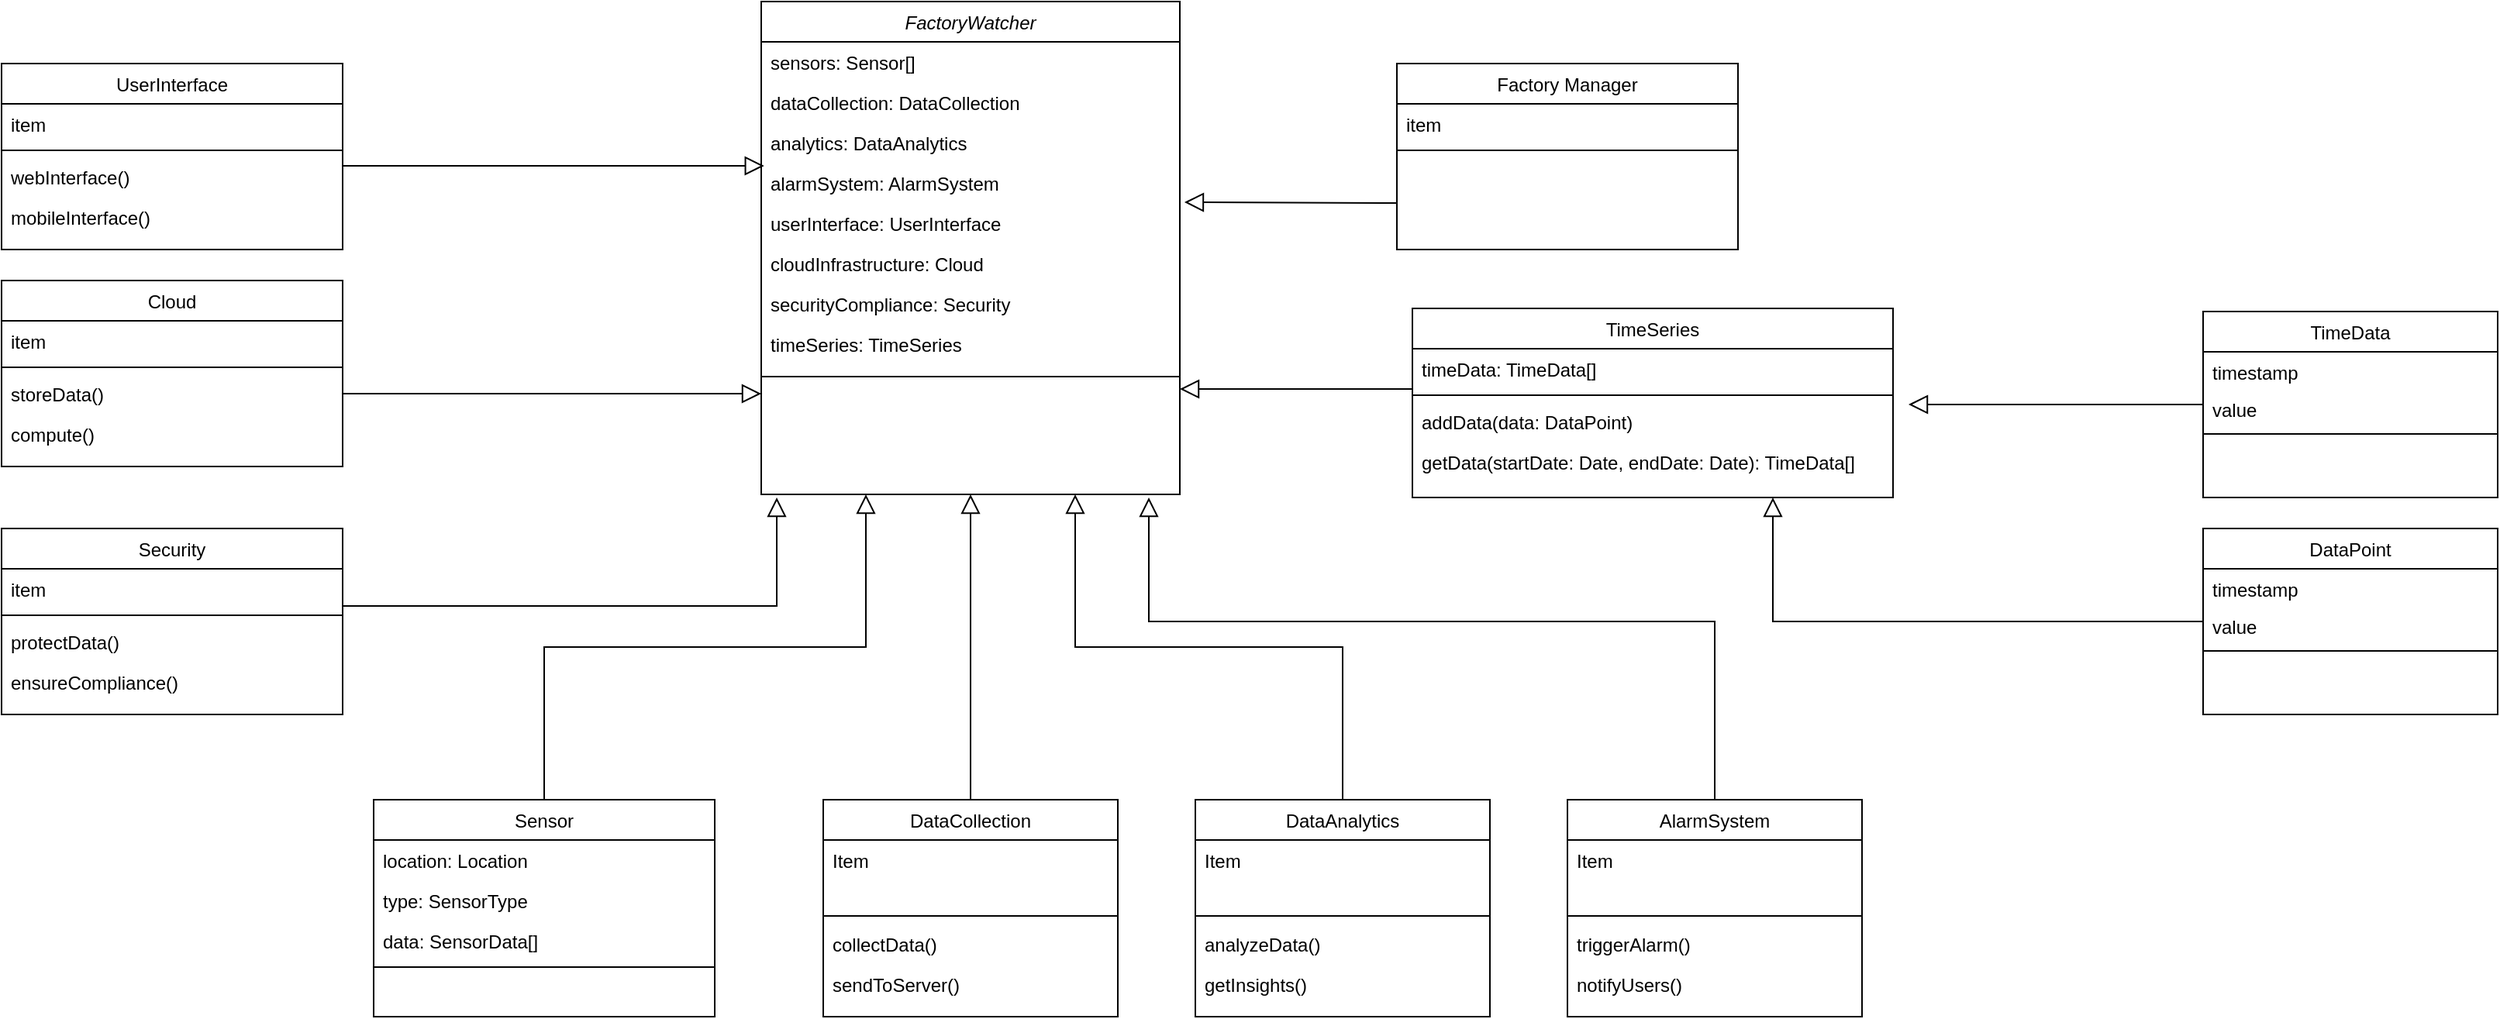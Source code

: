 <mxfile version="22.0.6" type="github">
  <diagram id="C5RBs43oDa-KdzZeNtuy" name="Page-1">
    <mxGraphModel dx="2261" dy="788" grid="1" gridSize="10" guides="1" tooltips="1" connect="1" arrows="1" fold="1" page="1" pageScale="1" pageWidth="827" pageHeight="1169" math="0" shadow="0">
      <root>
        <mxCell id="WIyWlLk6GJQsqaUBKTNV-0" />
        <mxCell id="WIyWlLk6GJQsqaUBKTNV-1" parent="WIyWlLk6GJQsqaUBKTNV-0" />
        <mxCell id="zkfFHV4jXpPFQw0GAbJ--0" value="FactoryWatcher" style="swimlane;fontStyle=2;align=center;verticalAlign=top;childLayout=stackLayout;horizontal=1;startSize=26;horizontalStack=0;resizeParent=1;resizeLast=0;collapsible=1;marginBottom=0;rounded=0;shadow=0;strokeWidth=1;" parent="WIyWlLk6GJQsqaUBKTNV-1" vertex="1">
          <mxGeometry x="70" width="270" height="318" as="geometry">
            <mxRectangle x="230" y="140" width="160" height="26" as="alternateBounds" />
          </mxGeometry>
        </mxCell>
        <mxCell id="zkfFHV4jXpPFQw0GAbJ--1" value="sensors: Sensor[]" style="text;align=left;verticalAlign=top;spacingLeft=4;spacingRight=4;overflow=hidden;rotatable=0;points=[[0,0.5],[1,0.5]];portConstraint=eastwest;" parent="zkfFHV4jXpPFQw0GAbJ--0" vertex="1">
          <mxGeometry y="26" width="270" height="26" as="geometry" />
        </mxCell>
        <mxCell id="zkfFHV4jXpPFQw0GAbJ--2" value="dataCollection: DataCollection" style="text;align=left;verticalAlign=top;spacingLeft=4;spacingRight=4;overflow=hidden;rotatable=0;points=[[0,0.5],[1,0.5]];portConstraint=eastwest;rounded=0;shadow=0;html=0;" parent="zkfFHV4jXpPFQw0GAbJ--0" vertex="1">
          <mxGeometry y="52" width="270" height="26" as="geometry" />
        </mxCell>
        <mxCell id="zkfFHV4jXpPFQw0GAbJ--3" value="analytics: DataAnalytics" style="text;align=left;verticalAlign=top;spacingLeft=4;spacingRight=4;overflow=hidden;rotatable=0;points=[[0,0.5],[1,0.5]];portConstraint=eastwest;rounded=0;shadow=0;html=0;" parent="zkfFHV4jXpPFQw0GAbJ--0" vertex="1">
          <mxGeometry y="78" width="270" height="26" as="geometry" />
        </mxCell>
        <mxCell id="JZs6T0dWrCnK6FmbB3lf-0" value="alarmSystem: AlarmSystem" style="text;align=left;verticalAlign=top;spacingLeft=4;spacingRight=4;overflow=hidden;rotatable=0;points=[[0,0.5],[1,0.5]];portConstraint=eastwest;rounded=0;shadow=0;html=0;" vertex="1" parent="zkfFHV4jXpPFQw0GAbJ--0">
          <mxGeometry y="104" width="270" height="26" as="geometry" />
        </mxCell>
        <mxCell id="JZs6T0dWrCnK6FmbB3lf-1" value="userInterface: UserInterface" style="text;align=left;verticalAlign=top;spacingLeft=4;spacingRight=4;overflow=hidden;rotatable=0;points=[[0,0.5],[1,0.5]];portConstraint=eastwest;rounded=0;shadow=0;html=0;" vertex="1" parent="zkfFHV4jXpPFQw0GAbJ--0">
          <mxGeometry y="130" width="270" height="26" as="geometry" />
        </mxCell>
        <mxCell id="JZs6T0dWrCnK6FmbB3lf-2" value="cloudInfrastructure: Cloud" style="text;align=left;verticalAlign=top;spacingLeft=4;spacingRight=4;overflow=hidden;rotatable=0;points=[[0,0.5],[1,0.5]];portConstraint=eastwest;rounded=0;shadow=0;html=0;" vertex="1" parent="zkfFHV4jXpPFQw0GAbJ--0">
          <mxGeometry y="156" width="270" height="26" as="geometry" />
        </mxCell>
        <mxCell id="JZs6T0dWrCnK6FmbB3lf-3" value="securityCompliance: Security" style="text;align=left;verticalAlign=top;spacingLeft=4;spacingRight=4;overflow=hidden;rotatable=0;points=[[0,0.5],[1,0.5]];portConstraint=eastwest;rounded=0;shadow=0;html=0;" vertex="1" parent="zkfFHV4jXpPFQw0GAbJ--0">
          <mxGeometry y="182" width="270" height="26" as="geometry" />
        </mxCell>
        <mxCell id="JZs6T0dWrCnK6FmbB3lf-4" value="timeSeries: TimeSeries" style="text;align=left;verticalAlign=top;spacingLeft=4;spacingRight=4;overflow=hidden;rotatable=0;points=[[0,0.5],[1,0.5]];portConstraint=eastwest;rounded=0;shadow=0;html=0;" vertex="1" parent="zkfFHV4jXpPFQw0GAbJ--0">
          <mxGeometry y="208" width="270" height="26" as="geometry" />
        </mxCell>
        <mxCell id="zkfFHV4jXpPFQw0GAbJ--4" value="" style="line;html=1;strokeWidth=1;align=left;verticalAlign=middle;spacingTop=-1;spacingLeft=3;spacingRight=3;rotatable=0;labelPosition=right;points=[];portConstraint=eastwest;" parent="zkfFHV4jXpPFQw0GAbJ--0" vertex="1">
          <mxGeometry y="234" width="270" height="16" as="geometry" />
        </mxCell>
        <mxCell id="zkfFHV4jXpPFQw0GAbJ--6" value="Sensor   " style="swimlane;fontStyle=0;align=center;verticalAlign=top;childLayout=stackLayout;horizontal=1;startSize=26;horizontalStack=0;resizeParent=1;resizeLast=0;collapsible=1;marginBottom=0;rounded=0;shadow=0;strokeWidth=1;" parent="WIyWlLk6GJQsqaUBKTNV-1" vertex="1">
          <mxGeometry x="-180" y="515" width="220" height="140" as="geometry">
            <mxRectangle x="130" y="380" width="160" height="26" as="alternateBounds" />
          </mxGeometry>
        </mxCell>
        <mxCell id="zkfFHV4jXpPFQw0GAbJ--7" value="location: Location" style="text;align=left;verticalAlign=top;spacingLeft=4;spacingRight=4;overflow=hidden;rotatable=0;points=[[0,0.5],[1,0.5]];portConstraint=eastwest;" parent="zkfFHV4jXpPFQw0GAbJ--6" vertex="1">
          <mxGeometry y="26" width="220" height="26" as="geometry" />
        </mxCell>
        <mxCell id="zkfFHV4jXpPFQw0GAbJ--8" value="type: SensorType" style="text;align=left;verticalAlign=top;spacingLeft=4;spacingRight=4;overflow=hidden;rotatable=0;points=[[0,0.5],[1,0.5]];portConstraint=eastwest;rounded=0;shadow=0;html=0;" parent="zkfFHV4jXpPFQw0GAbJ--6" vertex="1">
          <mxGeometry y="52" width="220" height="26" as="geometry" />
        </mxCell>
        <mxCell id="JZs6T0dWrCnK6FmbB3lf-5" value="data: SensorData[]" style="text;align=left;verticalAlign=top;spacingLeft=4;spacingRight=4;overflow=hidden;rotatable=0;points=[[0,0.5],[1,0.5]];portConstraint=eastwest;rounded=0;shadow=0;html=0;" vertex="1" parent="zkfFHV4jXpPFQw0GAbJ--6">
          <mxGeometry y="78" width="220" height="26" as="geometry" />
        </mxCell>
        <mxCell id="zkfFHV4jXpPFQw0GAbJ--9" value="" style="line;html=1;strokeWidth=1;align=left;verticalAlign=middle;spacingTop=-1;spacingLeft=3;spacingRight=3;rotatable=0;labelPosition=right;points=[];portConstraint=eastwest;" parent="zkfFHV4jXpPFQw0GAbJ--6" vertex="1">
          <mxGeometry y="104" width="220" height="8" as="geometry" />
        </mxCell>
        <mxCell id="zkfFHV4jXpPFQw0GAbJ--12" value="" style="endArrow=block;endSize=10;endFill=0;shadow=0;strokeWidth=1;rounded=0;edgeStyle=elbowEdgeStyle;elbow=vertical;entryX=0.25;entryY=1;entryDx=0;entryDy=0;" parent="WIyWlLk6GJQsqaUBKTNV-1" source="zkfFHV4jXpPFQw0GAbJ--6" target="zkfFHV4jXpPFQw0GAbJ--0" edge="1">
          <mxGeometry width="160" relative="1" as="geometry">
            <mxPoint x="200" y="203" as="sourcePoint" />
            <mxPoint x="200" y="203" as="targetPoint" />
          </mxGeometry>
        </mxCell>
        <mxCell id="zkfFHV4jXpPFQw0GAbJ--13" value="DataCollection   " style="swimlane;fontStyle=0;align=center;verticalAlign=top;childLayout=stackLayout;horizontal=1;startSize=26;horizontalStack=0;resizeParent=1;resizeLast=0;collapsible=1;marginBottom=0;rounded=0;shadow=0;strokeWidth=1;" parent="WIyWlLk6GJQsqaUBKTNV-1" vertex="1">
          <mxGeometry x="110" y="515" width="190" height="140" as="geometry">
            <mxRectangle x="340" y="380" width="170" height="26" as="alternateBounds" />
          </mxGeometry>
        </mxCell>
        <mxCell id="zkfFHV4jXpPFQw0GAbJ--14" value="Item" style="text;align=left;verticalAlign=top;spacingLeft=4;spacingRight=4;overflow=hidden;rotatable=0;points=[[0,0.5],[1,0.5]];portConstraint=eastwest;" parent="zkfFHV4jXpPFQw0GAbJ--13" vertex="1">
          <mxGeometry y="26" width="190" height="44" as="geometry" />
        </mxCell>
        <mxCell id="zkfFHV4jXpPFQw0GAbJ--15" value="" style="line;html=1;strokeWidth=1;align=left;verticalAlign=middle;spacingTop=-1;spacingLeft=3;spacingRight=3;rotatable=0;labelPosition=right;points=[];portConstraint=eastwest;" parent="zkfFHV4jXpPFQw0GAbJ--13" vertex="1">
          <mxGeometry y="70" width="190" height="10" as="geometry" />
        </mxCell>
        <mxCell id="JZs6T0dWrCnK6FmbB3lf-6" value="collectData()" style="text;align=left;verticalAlign=top;spacingLeft=4;spacingRight=4;overflow=hidden;rotatable=0;points=[[0,0.5],[1,0.5]];portConstraint=eastwest;" vertex="1" parent="zkfFHV4jXpPFQw0GAbJ--13">
          <mxGeometry y="80" width="190" height="26" as="geometry" />
        </mxCell>
        <mxCell id="JZs6T0dWrCnK6FmbB3lf-7" value="sendToServer()" style="text;align=left;verticalAlign=top;spacingLeft=4;spacingRight=4;overflow=hidden;rotatable=0;points=[[0,0.5],[1,0.5]];portConstraint=eastwest;" vertex="1" parent="zkfFHV4jXpPFQw0GAbJ--13">
          <mxGeometry y="106" width="190" height="26" as="geometry" />
        </mxCell>
        <mxCell id="zkfFHV4jXpPFQw0GAbJ--16" value="" style="endArrow=block;endSize=10;endFill=0;shadow=0;strokeWidth=1;rounded=0;edgeStyle=elbowEdgeStyle;elbow=vertical;" parent="WIyWlLk6GJQsqaUBKTNV-1" source="zkfFHV4jXpPFQw0GAbJ--13" target="zkfFHV4jXpPFQw0GAbJ--0" edge="1">
          <mxGeometry width="160" relative="1" as="geometry">
            <mxPoint x="210" y="373" as="sourcePoint" />
            <mxPoint x="310" y="271" as="targetPoint" />
          </mxGeometry>
        </mxCell>
        <mxCell id="JZs6T0dWrCnK6FmbB3lf-8" value="DataAnalytics" style="swimlane;fontStyle=0;align=center;verticalAlign=top;childLayout=stackLayout;horizontal=1;startSize=26;horizontalStack=0;resizeParent=1;resizeLast=0;collapsible=1;marginBottom=0;rounded=0;shadow=0;strokeWidth=1;" vertex="1" parent="WIyWlLk6GJQsqaUBKTNV-1">
          <mxGeometry x="350" y="515" width="190" height="140" as="geometry">
            <mxRectangle x="340" y="380" width="170" height="26" as="alternateBounds" />
          </mxGeometry>
        </mxCell>
        <mxCell id="JZs6T0dWrCnK6FmbB3lf-9" value="Item" style="text;align=left;verticalAlign=top;spacingLeft=4;spacingRight=4;overflow=hidden;rotatable=0;points=[[0,0.5],[1,0.5]];portConstraint=eastwest;" vertex="1" parent="JZs6T0dWrCnK6FmbB3lf-8">
          <mxGeometry y="26" width="190" height="44" as="geometry" />
        </mxCell>
        <mxCell id="JZs6T0dWrCnK6FmbB3lf-10" value="" style="line;html=1;strokeWidth=1;align=left;verticalAlign=middle;spacingTop=-1;spacingLeft=3;spacingRight=3;rotatable=0;labelPosition=right;points=[];portConstraint=eastwest;" vertex="1" parent="JZs6T0dWrCnK6FmbB3lf-8">
          <mxGeometry y="70" width="190" height="10" as="geometry" />
        </mxCell>
        <mxCell id="JZs6T0dWrCnK6FmbB3lf-11" value="analyzeData()" style="text;align=left;verticalAlign=top;spacingLeft=4;spacingRight=4;overflow=hidden;rotatable=0;points=[[0,0.5],[1,0.5]];portConstraint=eastwest;" vertex="1" parent="JZs6T0dWrCnK6FmbB3lf-8">
          <mxGeometry y="80" width="190" height="26" as="geometry" />
        </mxCell>
        <mxCell id="JZs6T0dWrCnK6FmbB3lf-12" value="getInsights()" style="text;align=left;verticalAlign=top;spacingLeft=4;spacingRight=4;overflow=hidden;rotatable=0;points=[[0,0.5],[1,0.5]];portConstraint=eastwest;" vertex="1" parent="JZs6T0dWrCnK6FmbB3lf-8">
          <mxGeometry y="106" width="190" height="26" as="geometry" />
        </mxCell>
        <mxCell id="JZs6T0dWrCnK6FmbB3lf-13" value="" style="endArrow=block;endSize=10;endFill=0;shadow=0;strokeWidth=1;rounded=0;edgeStyle=elbowEdgeStyle;elbow=vertical;exitX=0.5;exitY=0;exitDx=0;exitDy=0;entryX=0.75;entryY=1;entryDx=0;entryDy=0;" edge="1" parent="WIyWlLk6GJQsqaUBKTNV-1" source="JZs6T0dWrCnK6FmbB3lf-8" target="zkfFHV4jXpPFQw0GAbJ--0">
          <mxGeometry width="160" relative="1" as="geometry">
            <mxPoint x="295" y="510" as="sourcePoint" />
            <mxPoint x="210" y="320" as="targetPoint" />
          </mxGeometry>
        </mxCell>
        <mxCell id="JZs6T0dWrCnK6FmbB3lf-14" value="AlarmSystem" style="swimlane;fontStyle=0;align=center;verticalAlign=top;childLayout=stackLayout;horizontal=1;startSize=26;horizontalStack=0;resizeParent=1;resizeLast=0;collapsible=1;marginBottom=0;rounded=0;shadow=0;strokeWidth=1;" vertex="1" parent="WIyWlLk6GJQsqaUBKTNV-1">
          <mxGeometry x="590" y="515" width="190" height="140" as="geometry">
            <mxRectangle x="340" y="380" width="170" height="26" as="alternateBounds" />
          </mxGeometry>
        </mxCell>
        <mxCell id="JZs6T0dWrCnK6FmbB3lf-15" value="Item" style="text;align=left;verticalAlign=top;spacingLeft=4;spacingRight=4;overflow=hidden;rotatable=0;points=[[0,0.5],[1,0.5]];portConstraint=eastwest;" vertex="1" parent="JZs6T0dWrCnK6FmbB3lf-14">
          <mxGeometry y="26" width="190" height="44" as="geometry" />
        </mxCell>
        <mxCell id="JZs6T0dWrCnK6FmbB3lf-16" value="" style="line;html=1;strokeWidth=1;align=left;verticalAlign=middle;spacingTop=-1;spacingLeft=3;spacingRight=3;rotatable=0;labelPosition=right;points=[];portConstraint=eastwest;" vertex="1" parent="JZs6T0dWrCnK6FmbB3lf-14">
          <mxGeometry y="70" width="190" height="10" as="geometry" />
        </mxCell>
        <mxCell id="JZs6T0dWrCnK6FmbB3lf-17" value="triggerAlarm()" style="text;align=left;verticalAlign=top;spacingLeft=4;spacingRight=4;overflow=hidden;rotatable=0;points=[[0,0.5],[1,0.5]];portConstraint=eastwest;" vertex="1" parent="JZs6T0dWrCnK6FmbB3lf-14">
          <mxGeometry y="80" width="190" height="26" as="geometry" />
        </mxCell>
        <mxCell id="JZs6T0dWrCnK6FmbB3lf-18" value="notifyUsers()" style="text;align=left;verticalAlign=top;spacingLeft=4;spacingRight=4;overflow=hidden;rotatable=0;points=[[0,0.5],[1,0.5]];portConstraint=eastwest;" vertex="1" parent="JZs6T0dWrCnK6FmbB3lf-14">
          <mxGeometry y="106" width="190" height="26" as="geometry" />
        </mxCell>
        <mxCell id="JZs6T0dWrCnK6FmbB3lf-19" value="" style="endArrow=block;endSize=10;endFill=0;shadow=0;strokeWidth=1;rounded=0;edgeStyle=elbowEdgeStyle;elbow=vertical;exitX=0.5;exitY=0;exitDx=0;exitDy=0;" edge="1" parent="WIyWlLk6GJQsqaUBKTNV-1" source="JZs6T0dWrCnK6FmbB3lf-14">
          <mxGeometry width="160" relative="1" as="geometry">
            <mxPoint x="455" y="525" as="sourcePoint" />
            <mxPoint x="320" y="320" as="targetPoint" />
            <Array as="points">
              <mxPoint x="500" y="400" />
            </Array>
          </mxGeometry>
        </mxCell>
        <mxCell id="JZs6T0dWrCnK6FmbB3lf-20" value="UserInterface    " style="swimlane;fontStyle=0;align=center;verticalAlign=top;childLayout=stackLayout;horizontal=1;startSize=26;horizontalStack=0;resizeParent=1;resizeLast=0;collapsible=1;marginBottom=0;rounded=0;shadow=0;strokeWidth=1;" vertex="1" parent="WIyWlLk6GJQsqaUBKTNV-1">
          <mxGeometry x="-420" y="40" width="220" height="120" as="geometry">
            <mxRectangle x="130" y="380" width="160" height="26" as="alternateBounds" />
          </mxGeometry>
        </mxCell>
        <mxCell id="JZs6T0dWrCnK6FmbB3lf-21" value="item" style="text;align=left;verticalAlign=top;spacingLeft=4;spacingRight=4;overflow=hidden;rotatable=0;points=[[0,0.5],[1,0.5]];portConstraint=eastwest;" vertex="1" parent="JZs6T0dWrCnK6FmbB3lf-20">
          <mxGeometry y="26" width="220" height="26" as="geometry" />
        </mxCell>
        <mxCell id="JZs6T0dWrCnK6FmbB3lf-24" value="" style="line;html=1;strokeWidth=1;align=left;verticalAlign=middle;spacingTop=-1;spacingLeft=3;spacingRight=3;rotatable=0;labelPosition=right;points=[];portConstraint=eastwest;" vertex="1" parent="JZs6T0dWrCnK6FmbB3lf-20">
          <mxGeometry y="52" width="220" height="8" as="geometry" />
        </mxCell>
        <mxCell id="JZs6T0dWrCnK6FmbB3lf-26" value="webInterface()" style="text;align=left;verticalAlign=top;spacingLeft=4;spacingRight=4;overflow=hidden;rotatable=0;points=[[0,0.5],[1,0.5]];portConstraint=eastwest;" vertex="1" parent="JZs6T0dWrCnK6FmbB3lf-20">
          <mxGeometry y="60" width="220" height="26" as="geometry" />
        </mxCell>
        <mxCell id="JZs6T0dWrCnK6FmbB3lf-27" value="mobileInterface()" style="text;align=left;verticalAlign=top;spacingLeft=4;spacingRight=4;overflow=hidden;rotatable=0;points=[[0,0.5],[1,0.5]];portConstraint=eastwest;" vertex="1" parent="JZs6T0dWrCnK6FmbB3lf-20">
          <mxGeometry y="86" width="220" height="26" as="geometry" />
        </mxCell>
        <mxCell id="JZs6T0dWrCnK6FmbB3lf-25" value="" style="endArrow=block;endSize=10;endFill=0;shadow=0;strokeWidth=1;rounded=0;edgeStyle=elbowEdgeStyle;elbow=vertical;entryX=0.007;entryY=0.115;entryDx=0;entryDy=0;exitX=1;exitY=0.5;exitDx=0;exitDy=0;entryPerimeter=0;" edge="1" parent="WIyWlLk6GJQsqaUBKTNV-1" target="JZs6T0dWrCnK6FmbB3lf-0">
          <mxGeometry width="160" relative="1" as="geometry">
            <mxPoint x="-200" y="105" as="sourcePoint" />
            <mxPoint x="148" y="328" as="targetPoint" />
          </mxGeometry>
        </mxCell>
        <mxCell id="JZs6T0dWrCnK6FmbB3lf-28" value="Cloud      " style="swimlane;fontStyle=0;align=center;verticalAlign=top;childLayout=stackLayout;horizontal=1;startSize=26;horizontalStack=0;resizeParent=1;resizeLast=0;collapsible=1;marginBottom=0;rounded=0;shadow=0;strokeWidth=1;" vertex="1" parent="WIyWlLk6GJQsqaUBKTNV-1">
          <mxGeometry x="-420" y="180" width="220" height="120" as="geometry">
            <mxRectangle x="130" y="380" width="160" height="26" as="alternateBounds" />
          </mxGeometry>
        </mxCell>
        <mxCell id="JZs6T0dWrCnK6FmbB3lf-29" value="item" style="text;align=left;verticalAlign=top;spacingLeft=4;spacingRight=4;overflow=hidden;rotatable=0;points=[[0,0.5],[1,0.5]];portConstraint=eastwest;" vertex="1" parent="JZs6T0dWrCnK6FmbB3lf-28">
          <mxGeometry y="26" width="220" height="26" as="geometry" />
        </mxCell>
        <mxCell id="JZs6T0dWrCnK6FmbB3lf-30" value="" style="line;html=1;strokeWidth=1;align=left;verticalAlign=middle;spacingTop=-1;spacingLeft=3;spacingRight=3;rotatable=0;labelPosition=right;points=[];portConstraint=eastwest;" vertex="1" parent="JZs6T0dWrCnK6FmbB3lf-28">
          <mxGeometry y="52" width="220" height="8" as="geometry" />
        </mxCell>
        <mxCell id="JZs6T0dWrCnK6FmbB3lf-31" value="storeData()" style="text;align=left;verticalAlign=top;spacingLeft=4;spacingRight=4;overflow=hidden;rotatable=0;points=[[0,0.5],[1,0.5]];portConstraint=eastwest;" vertex="1" parent="JZs6T0dWrCnK6FmbB3lf-28">
          <mxGeometry y="60" width="220" height="26" as="geometry" />
        </mxCell>
        <mxCell id="JZs6T0dWrCnK6FmbB3lf-32" value="compute()" style="text;align=left;verticalAlign=top;spacingLeft=4;spacingRight=4;overflow=hidden;rotatable=0;points=[[0,0.5],[1,0.5]];portConstraint=eastwest;" vertex="1" parent="JZs6T0dWrCnK6FmbB3lf-28">
          <mxGeometry y="86" width="220" height="26" as="geometry" />
        </mxCell>
        <mxCell id="JZs6T0dWrCnK6FmbB3lf-33" value="" style="endArrow=block;endSize=10;endFill=0;shadow=0;strokeWidth=1;rounded=0;edgeStyle=elbowEdgeStyle;elbow=vertical;exitX=1;exitY=0.5;exitDx=0;exitDy=0;" edge="1" parent="WIyWlLk6GJQsqaUBKTNV-1" source="JZs6T0dWrCnK6FmbB3lf-31">
          <mxGeometry width="160" relative="1" as="geometry">
            <mxPoint x="-190" y="115" as="sourcePoint" />
            <mxPoint x="70" y="253" as="targetPoint" />
          </mxGeometry>
        </mxCell>
        <mxCell id="JZs6T0dWrCnK6FmbB3lf-34" value="Security         " style="swimlane;fontStyle=0;align=center;verticalAlign=top;childLayout=stackLayout;horizontal=1;startSize=26;horizontalStack=0;resizeParent=1;resizeLast=0;collapsible=1;marginBottom=0;rounded=0;shadow=0;strokeWidth=1;" vertex="1" parent="WIyWlLk6GJQsqaUBKTNV-1">
          <mxGeometry x="-420" y="340" width="220" height="120" as="geometry">
            <mxRectangle x="130" y="380" width="160" height="26" as="alternateBounds" />
          </mxGeometry>
        </mxCell>
        <mxCell id="JZs6T0dWrCnK6FmbB3lf-35" value="item" style="text;align=left;verticalAlign=top;spacingLeft=4;spacingRight=4;overflow=hidden;rotatable=0;points=[[0,0.5],[1,0.5]];portConstraint=eastwest;" vertex="1" parent="JZs6T0dWrCnK6FmbB3lf-34">
          <mxGeometry y="26" width="220" height="26" as="geometry" />
        </mxCell>
        <mxCell id="JZs6T0dWrCnK6FmbB3lf-36" value="" style="line;html=1;strokeWidth=1;align=left;verticalAlign=middle;spacingTop=-1;spacingLeft=3;spacingRight=3;rotatable=0;labelPosition=right;points=[];portConstraint=eastwest;" vertex="1" parent="JZs6T0dWrCnK6FmbB3lf-34">
          <mxGeometry y="52" width="220" height="8" as="geometry" />
        </mxCell>
        <mxCell id="JZs6T0dWrCnK6FmbB3lf-37" value="protectData()" style="text;align=left;verticalAlign=top;spacingLeft=4;spacingRight=4;overflow=hidden;rotatable=0;points=[[0,0.5],[1,0.5]];portConstraint=eastwest;" vertex="1" parent="JZs6T0dWrCnK6FmbB3lf-34">
          <mxGeometry y="60" width="220" height="26" as="geometry" />
        </mxCell>
        <mxCell id="JZs6T0dWrCnK6FmbB3lf-38" value="ensureCompliance()" style="text;align=left;verticalAlign=top;spacingLeft=4;spacingRight=4;overflow=hidden;rotatable=0;points=[[0,0.5],[1,0.5]];portConstraint=eastwest;" vertex="1" parent="JZs6T0dWrCnK6FmbB3lf-34">
          <mxGeometry y="86" width="220" height="26" as="geometry" />
        </mxCell>
        <mxCell id="JZs6T0dWrCnK6FmbB3lf-39" value="" style="endArrow=block;endSize=10;endFill=0;shadow=0;strokeWidth=1;rounded=0;edgeStyle=elbowEdgeStyle;elbow=vertical;exitX=1;exitY=0.5;exitDx=0;exitDy=0;" edge="1" parent="WIyWlLk6GJQsqaUBKTNV-1" source="JZs6T0dWrCnK6FmbB3lf-37">
          <mxGeometry width="160" relative="1" as="geometry">
            <mxPoint x="-190" y="263" as="sourcePoint" />
            <mxPoint x="80" y="320" as="targetPoint" />
            <Array as="points">
              <mxPoint x="-60" y="390" />
            </Array>
          </mxGeometry>
        </mxCell>
        <mxCell id="JZs6T0dWrCnK6FmbB3lf-40" value="Factory Manager      " style="swimlane;fontStyle=0;align=center;verticalAlign=top;childLayout=stackLayout;horizontal=1;startSize=26;horizontalStack=0;resizeParent=1;resizeLast=0;collapsible=1;marginBottom=0;rounded=0;shadow=0;strokeWidth=1;" vertex="1" parent="WIyWlLk6GJQsqaUBKTNV-1">
          <mxGeometry x="480" y="40" width="220" height="120" as="geometry">
            <mxRectangle x="130" y="380" width="160" height="26" as="alternateBounds" />
          </mxGeometry>
        </mxCell>
        <mxCell id="JZs6T0dWrCnK6FmbB3lf-41" value="item" style="text;align=left;verticalAlign=top;spacingLeft=4;spacingRight=4;overflow=hidden;rotatable=0;points=[[0,0.5],[1,0.5]];portConstraint=eastwest;" vertex="1" parent="JZs6T0dWrCnK6FmbB3lf-40">
          <mxGeometry y="26" width="220" height="26" as="geometry" />
        </mxCell>
        <mxCell id="JZs6T0dWrCnK6FmbB3lf-42" value="" style="line;html=1;strokeWidth=1;align=left;verticalAlign=middle;spacingTop=-1;spacingLeft=3;spacingRight=3;rotatable=0;labelPosition=right;points=[];portConstraint=eastwest;" vertex="1" parent="JZs6T0dWrCnK6FmbB3lf-40">
          <mxGeometry y="52" width="220" height="8" as="geometry" />
        </mxCell>
        <mxCell id="JZs6T0dWrCnK6FmbB3lf-45" value="" style="endArrow=block;endSize=10;endFill=0;shadow=0;strokeWidth=1;rounded=0;edgeStyle=elbowEdgeStyle;elbow=vertical;entryX=1.011;entryY=0.962;entryDx=0;entryDy=0;exitX=0;exitY=0.75;exitDx=0;exitDy=0;entryPerimeter=0;" edge="1" parent="WIyWlLk6GJQsqaUBKTNV-1" source="JZs6T0dWrCnK6FmbB3lf-40" target="JZs6T0dWrCnK6FmbB3lf-0">
          <mxGeometry width="160" relative="1" as="geometry">
            <mxPoint x="-190" y="115" as="sourcePoint" />
            <mxPoint x="82" y="117" as="targetPoint" />
          </mxGeometry>
        </mxCell>
        <mxCell id="JZs6T0dWrCnK6FmbB3lf-46" value="TimeSeries " style="swimlane;fontStyle=0;align=center;verticalAlign=top;childLayout=stackLayout;horizontal=1;startSize=26;horizontalStack=0;resizeParent=1;resizeLast=0;collapsible=1;marginBottom=0;rounded=0;shadow=0;strokeWidth=1;" vertex="1" parent="WIyWlLk6GJQsqaUBKTNV-1">
          <mxGeometry x="490" y="198" width="310" height="122" as="geometry">
            <mxRectangle x="130" y="380" width="160" height="26" as="alternateBounds" />
          </mxGeometry>
        </mxCell>
        <mxCell id="JZs6T0dWrCnK6FmbB3lf-47" value="timeData: TimeData[]" style="text;align=left;verticalAlign=top;spacingLeft=4;spacingRight=4;overflow=hidden;rotatable=0;points=[[0,0.5],[1,0.5]];portConstraint=eastwest;" vertex="1" parent="JZs6T0dWrCnK6FmbB3lf-46">
          <mxGeometry y="26" width="310" height="26" as="geometry" />
        </mxCell>
        <mxCell id="JZs6T0dWrCnK6FmbB3lf-48" value="" style="line;html=1;strokeWidth=1;align=left;verticalAlign=middle;spacingTop=-1;spacingLeft=3;spacingRight=3;rotatable=0;labelPosition=right;points=[];portConstraint=eastwest;" vertex="1" parent="JZs6T0dWrCnK6FmbB3lf-46">
          <mxGeometry y="52" width="310" height="8" as="geometry" />
        </mxCell>
        <mxCell id="JZs6T0dWrCnK6FmbB3lf-49" value="addData(data: DataPoint)" style="text;align=left;verticalAlign=top;spacingLeft=4;spacingRight=4;overflow=hidden;rotatable=0;points=[[0,0.5],[1,0.5]];portConstraint=eastwest;" vertex="1" parent="JZs6T0dWrCnK6FmbB3lf-46">
          <mxGeometry y="60" width="310" height="26" as="geometry" />
        </mxCell>
        <mxCell id="JZs6T0dWrCnK6FmbB3lf-50" value="getData(startDate: Date, endDate: Date): TimeData[]" style="text;align=left;verticalAlign=top;spacingLeft=4;spacingRight=4;overflow=hidden;rotatable=0;points=[[0,0.5],[1,0.5]];portConstraint=eastwest;" vertex="1" parent="JZs6T0dWrCnK6FmbB3lf-46">
          <mxGeometry y="86" width="310" height="26" as="geometry" />
        </mxCell>
        <mxCell id="JZs6T0dWrCnK6FmbB3lf-57" value="" style="endArrow=block;endSize=10;endFill=0;shadow=0;strokeWidth=1;rounded=0;edgeStyle=elbowEdgeStyle;elbow=vertical;exitX=0;exitY=0.154;exitDx=0;exitDy=0;exitPerimeter=0;" edge="1" parent="WIyWlLk6GJQsqaUBKTNV-1" source="JZs6T0dWrCnK6FmbB3lf-49">
          <mxGeometry width="160" relative="1" as="geometry">
            <mxPoint x="695" y="525" as="sourcePoint" />
            <mxPoint x="340" y="250" as="targetPoint" />
            <Array as="points">
              <mxPoint x="420" y="250" />
            </Array>
          </mxGeometry>
        </mxCell>
        <mxCell id="JZs6T0dWrCnK6FmbB3lf-58" value="TimeData" style="swimlane;fontStyle=0;align=center;verticalAlign=top;childLayout=stackLayout;horizontal=1;startSize=26;horizontalStack=0;resizeParent=1;resizeLast=0;collapsible=1;marginBottom=0;rounded=0;shadow=0;strokeWidth=1;" vertex="1" parent="WIyWlLk6GJQsqaUBKTNV-1">
          <mxGeometry x="1000" y="200" width="190" height="120" as="geometry">
            <mxRectangle x="340" y="380" width="170" height="26" as="alternateBounds" />
          </mxGeometry>
        </mxCell>
        <mxCell id="JZs6T0dWrCnK6FmbB3lf-59" value="timestamp  " style="text;align=left;verticalAlign=top;spacingLeft=4;spacingRight=4;overflow=hidden;rotatable=0;points=[[0,0.5],[1,0.5]];portConstraint=eastwest;" vertex="1" parent="JZs6T0dWrCnK6FmbB3lf-58">
          <mxGeometry y="26" width="190" height="24" as="geometry" />
        </mxCell>
        <mxCell id="JZs6T0dWrCnK6FmbB3lf-63" value="value      " style="text;align=left;verticalAlign=top;spacingLeft=4;spacingRight=4;overflow=hidden;rotatable=0;points=[[0,0.5],[1,0.5]];portConstraint=eastwest;" vertex="1" parent="JZs6T0dWrCnK6FmbB3lf-58">
          <mxGeometry y="50" width="190" height="24" as="geometry" />
        </mxCell>
        <mxCell id="JZs6T0dWrCnK6FmbB3lf-60" value="" style="line;html=1;strokeWidth=1;align=left;verticalAlign=middle;spacingTop=-1;spacingLeft=3;spacingRight=3;rotatable=0;labelPosition=right;points=[];portConstraint=eastwest;" vertex="1" parent="JZs6T0dWrCnK6FmbB3lf-58">
          <mxGeometry y="74" width="190" height="10" as="geometry" />
        </mxCell>
        <mxCell id="JZs6T0dWrCnK6FmbB3lf-64" value="" style="endArrow=block;endSize=10;endFill=0;shadow=0;strokeWidth=1;rounded=0;edgeStyle=elbowEdgeStyle;elbow=vertical;exitX=0;exitY=0.5;exitDx=0;exitDy=0;" edge="1" parent="WIyWlLk6GJQsqaUBKTNV-1" source="JZs6T0dWrCnK6FmbB3lf-63">
          <mxGeometry width="160" relative="1" as="geometry">
            <mxPoint x="500" y="272" as="sourcePoint" />
            <mxPoint x="810" y="260" as="targetPoint" />
            <Array as="points">
              <mxPoint x="1000" y="260" />
            </Array>
          </mxGeometry>
        </mxCell>
        <mxCell id="JZs6T0dWrCnK6FmbB3lf-65" value="DataPoint     " style="swimlane;fontStyle=0;align=center;verticalAlign=top;childLayout=stackLayout;horizontal=1;startSize=26;horizontalStack=0;resizeParent=1;resizeLast=0;collapsible=1;marginBottom=0;rounded=0;shadow=0;strokeWidth=1;" vertex="1" parent="WIyWlLk6GJQsqaUBKTNV-1">
          <mxGeometry x="1000" y="340" width="190" height="120" as="geometry">
            <mxRectangle x="340" y="380" width="170" height="26" as="alternateBounds" />
          </mxGeometry>
        </mxCell>
        <mxCell id="JZs6T0dWrCnK6FmbB3lf-66" value="timestamp   " style="text;align=left;verticalAlign=top;spacingLeft=4;spacingRight=4;overflow=hidden;rotatable=0;points=[[0,0.5],[1,0.5]];portConstraint=eastwest;" vertex="1" parent="JZs6T0dWrCnK6FmbB3lf-65">
          <mxGeometry y="26" width="190" height="24" as="geometry" />
        </mxCell>
        <mxCell id="JZs6T0dWrCnK6FmbB3lf-67" value="value       " style="text;align=left;verticalAlign=top;spacingLeft=4;spacingRight=4;overflow=hidden;rotatable=0;points=[[0,0.5],[1,0.5]];portConstraint=eastwest;" vertex="1" parent="JZs6T0dWrCnK6FmbB3lf-65">
          <mxGeometry y="50" width="190" height="24" as="geometry" />
        </mxCell>
        <mxCell id="JZs6T0dWrCnK6FmbB3lf-68" value="" style="line;html=1;strokeWidth=1;align=left;verticalAlign=middle;spacingTop=-1;spacingLeft=3;spacingRight=3;rotatable=0;labelPosition=right;points=[];portConstraint=eastwest;" vertex="1" parent="JZs6T0dWrCnK6FmbB3lf-65">
          <mxGeometry y="74" width="190" height="10" as="geometry" />
        </mxCell>
        <mxCell id="JZs6T0dWrCnK6FmbB3lf-69" value="" style="endArrow=block;endSize=10;endFill=0;shadow=0;strokeWidth=1;rounded=0;edgeStyle=elbowEdgeStyle;elbow=vertical;exitX=0;exitY=0.5;exitDx=0;exitDy=0;entryX=0.75;entryY=1;entryDx=0;entryDy=0;" edge="1" parent="WIyWlLk6GJQsqaUBKTNV-1" source="JZs6T0dWrCnK6FmbB3lf-67" target="JZs6T0dWrCnK6FmbB3lf-46">
          <mxGeometry width="160" relative="1" as="geometry">
            <mxPoint x="500" y="412" as="sourcePoint" />
            <mxPoint x="810" y="400" as="targetPoint" />
            <Array as="points">
              <mxPoint x="1000" y="400" />
            </Array>
          </mxGeometry>
        </mxCell>
      </root>
    </mxGraphModel>
  </diagram>
</mxfile>
